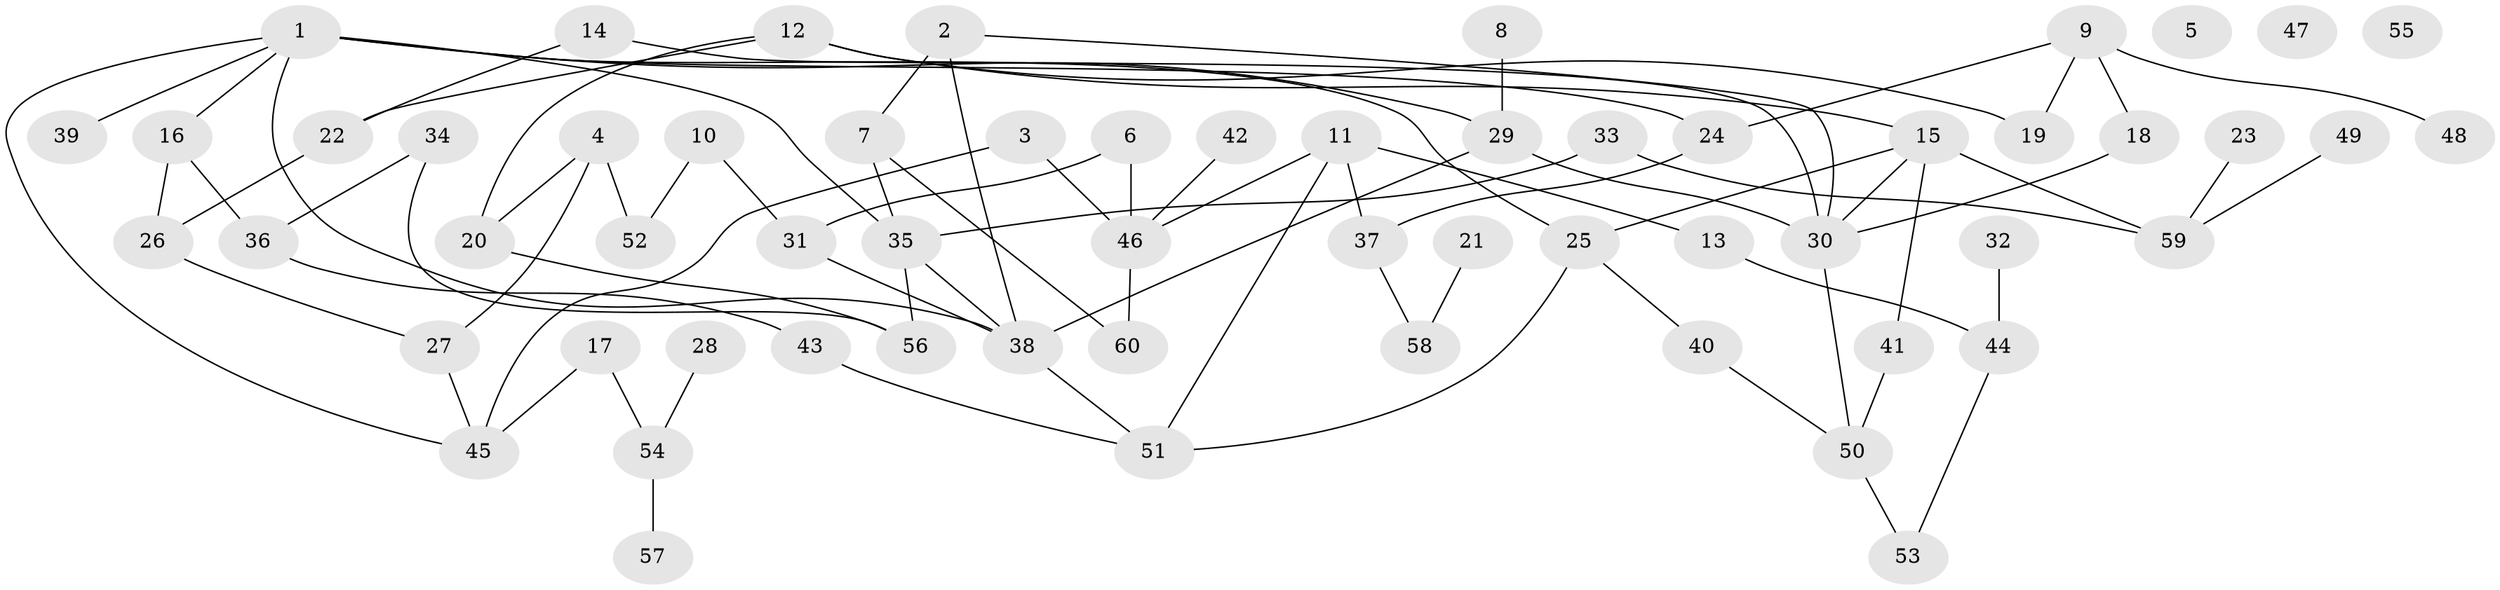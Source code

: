 // coarse degree distribution, {0: 0.125, 1: 0.25, 3: 0.125, 6: 0.125, 4: 0.20833333333333334, 2: 0.125, 5: 0.041666666666666664}
// Generated by graph-tools (version 1.1) at 2025/43/03/04/25 21:43:02]
// undirected, 60 vertices, 80 edges
graph export_dot {
graph [start="1"]
  node [color=gray90,style=filled];
  1;
  2;
  3;
  4;
  5;
  6;
  7;
  8;
  9;
  10;
  11;
  12;
  13;
  14;
  15;
  16;
  17;
  18;
  19;
  20;
  21;
  22;
  23;
  24;
  25;
  26;
  27;
  28;
  29;
  30;
  31;
  32;
  33;
  34;
  35;
  36;
  37;
  38;
  39;
  40;
  41;
  42;
  43;
  44;
  45;
  46;
  47;
  48;
  49;
  50;
  51;
  52;
  53;
  54;
  55;
  56;
  57;
  58;
  59;
  60;
  1 -- 16;
  1 -- 24;
  1 -- 25;
  1 -- 29;
  1 -- 35;
  1 -- 38;
  1 -- 39;
  1 -- 45;
  2 -- 7;
  2 -- 30;
  2 -- 38;
  3 -- 45;
  3 -- 46;
  4 -- 20;
  4 -- 27;
  4 -- 52;
  6 -- 31;
  6 -- 46;
  7 -- 35;
  7 -- 60;
  8 -- 29;
  9 -- 18;
  9 -- 19;
  9 -- 24;
  9 -- 48;
  10 -- 31;
  10 -- 52;
  11 -- 13;
  11 -- 37;
  11 -- 46;
  11 -- 51;
  12 -- 15;
  12 -- 19;
  12 -- 20;
  12 -- 22;
  13 -- 44;
  14 -- 22;
  14 -- 30;
  15 -- 25;
  15 -- 30;
  15 -- 41;
  15 -- 59;
  16 -- 26;
  16 -- 36;
  17 -- 45;
  17 -- 54;
  18 -- 30;
  20 -- 56;
  21 -- 58;
  22 -- 26;
  23 -- 59;
  24 -- 37;
  25 -- 40;
  25 -- 51;
  26 -- 27;
  27 -- 45;
  28 -- 54;
  29 -- 30;
  29 -- 38;
  30 -- 50;
  31 -- 38;
  32 -- 44;
  33 -- 35;
  33 -- 59;
  34 -- 36;
  34 -- 56;
  35 -- 38;
  35 -- 56;
  36 -- 43;
  37 -- 58;
  38 -- 51;
  40 -- 50;
  41 -- 50;
  42 -- 46;
  43 -- 51;
  44 -- 53;
  46 -- 60;
  49 -- 59;
  50 -- 53;
  54 -- 57;
}
